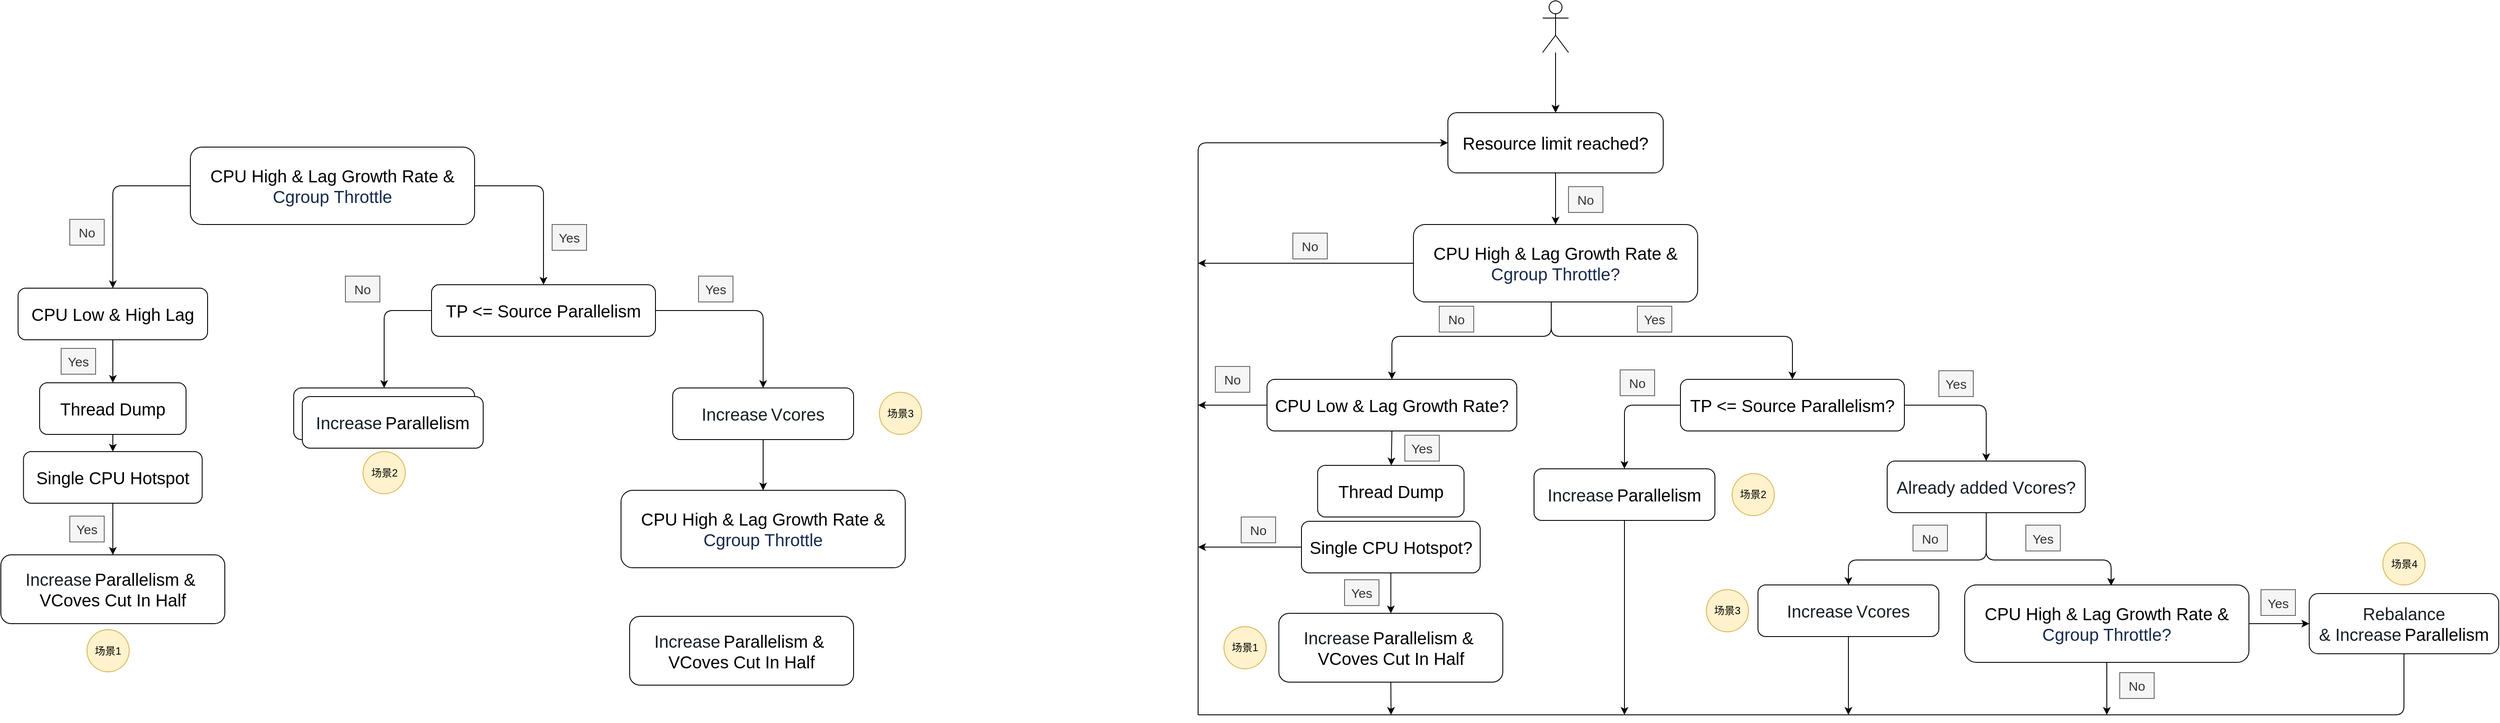 <mxfile version="14.1.1" type="github">
  <diagram id="yVQXykmnmnmi0eYwBmyi" name="第 1 页">
    <mxGraphModel dx="1678" dy="907" grid="1" gridSize="10" guides="1" tooltips="1" connect="1" arrows="1" fold="1" page="1" pageScale="1" pageWidth="1920" pageHeight="1200" math="0" shadow="0">
      <root>
        <mxCell id="0" />
        <mxCell id="1" parent="0" />
        <mxCell id="-mlGXoupMx55JG4DXBJS-1" value="&lt;font&gt;&lt;span style=&quot;font-size: 20px&quot;&gt;CPU High &amp;amp;&amp;nbsp;&lt;/span&gt;&lt;span style=&quot;font-size: 20px&quot;&gt;Lag Growth Rate&amp;nbsp;&lt;/span&gt;&lt;span style=&quot;font-size: 20px&quot;&gt;&amp;amp;&lt;/span&gt;&lt;br&gt;&lt;span style=&quot;color: rgb(23 , 43 , 77) ; background-color: rgb(255 , 255 , 255)&quot;&gt;&lt;font style=&quot;font-size: 20px&quot;&gt;Cgroup Throttle&lt;/font&gt;&lt;/span&gt;&lt;br&gt;&lt;/font&gt;" style="rounded=1;whiteSpace=wrap;html=1;" vertex="1" parent="1">
          <mxGeometry x="260" y="280" width="330" height="90" as="geometry" />
        </mxCell>
        <mxCell id="-mlGXoupMx55JG4DXBJS-2" value="&lt;font style=&quot;font-size: 20px&quot;&gt;TP &amp;lt;= Source&amp;nbsp;Parallelism&lt;/font&gt;" style="rounded=1;whiteSpace=wrap;html=1;" vertex="1" parent="1">
          <mxGeometry x="540" y="440" width="260" height="60" as="geometry" />
        </mxCell>
        <mxCell id="-mlGXoupMx55JG4DXBJS-3" value="" style="edgeStyle=segmentEdgeStyle;endArrow=classic;html=1;exitX=1;exitY=0.5;exitDx=0;exitDy=0;entryX=0.5;entryY=0;entryDx=0;entryDy=0;" edge="1" parent="1" source="-mlGXoupMx55JG4DXBJS-1" target="-mlGXoupMx55JG4DXBJS-2">
          <mxGeometry width="50" height="50" relative="1" as="geometry">
            <mxPoint x="610" y="624" as="sourcePoint" />
            <mxPoint x="660" y="574" as="targetPoint" />
          </mxGeometry>
        </mxCell>
        <mxCell id="-mlGXoupMx55JG4DXBJS-4" value="&lt;font style=&quot;font-size: 15px&quot;&gt;Yes&lt;/font&gt;" style="text;html=1;strokeColor=#666666;fillColor=#f5f5f5;align=center;verticalAlign=middle;whiteSpace=wrap;rounded=0;fontColor=#333333;" vertex="1" parent="1">
          <mxGeometry x="680" y="370" width="40" height="30" as="geometry" />
        </mxCell>
        <mxCell id="-mlGXoupMx55JG4DXBJS-6" value="&lt;span style=&quot;color: rgb(24 , 32 , 38) ; background-color: rgb(255 , 255 , 255)&quot;&gt;&lt;font style=&quot;font-size: 20px&quot;&gt;Increase&lt;/font&gt;&lt;font style=&quot;font-size: 14px&quot;&gt;&amp;nbsp;&lt;/font&gt;&lt;font style=&quot;font-size: 20px&quot;&gt;Vcores&lt;/font&gt;&lt;/span&gt;" style="rounded=1;whiteSpace=wrap;html=1;" vertex="1" parent="1">
          <mxGeometry x="820" y="560" width="210" height="60" as="geometry" />
        </mxCell>
        <mxCell id="-mlGXoupMx55JG4DXBJS-7" value="" style="edgeStyle=segmentEdgeStyle;endArrow=classic;html=1;exitX=1;exitY=0.5;exitDx=0;exitDy=0;" edge="1" parent="1" source="-mlGXoupMx55JG4DXBJS-2" target="-mlGXoupMx55JG4DXBJS-6">
          <mxGeometry width="50" height="50" relative="1" as="geometry">
            <mxPoint x="860" y="380" as="sourcePoint" />
            <mxPoint x="960" y="490" as="targetPoint" />
          </mxGeometry>
        </mxCell>
        <mxCell id="-mlGXoupMx55JG4DXBJS-8" value="&lt;font style=&quot;font-size: 15px&quot;&gt;Yes&lt;/font&gt;" style="text;html=1;strokeColor=#666666;fillColor=#f5f5f5;align=center;verticalAlign=middle;whiteSpace=wrap;rounded=0;fontColor=#333333;" vertex="1" parent="1">
          <mxGeometry x="850" y="430" width="40" height="30" as="geometry" />
        </mxCell>
        <mxCell id="-mlGXoupMx55JG4DXBJS-10" value="&lt;font style=&quot;font-size: 20px&quot;&gt;CPU Low &amp;amp; High Lag&lt;/font&gt;" style="rounded=1;whiteSpace=wrap;html=1;" vertex="1" parent="1">
          <mxGeometry x="60" y="444" width="220" height="60" as="geometry" />
        </mxCell>
        <mxCell id="-mlGXoupMx55JG4DXBJS-11" value="" style="edgeStyle=segmentEdgeStyle;endArrow=classic;html=1;exitX=0;exitY=0.5;exitDx=0;exitDy=0;" edge="1" parent="1" source="-mlGXoupMx55JG4DXBJS-1" target="-mlGXoupMx55JG4DXBJS-10">
          <mxGeometry width="50" height="50" relative="1" as="geometry">
            <mxPoint x="490" y="344" as="sourcePoint" />
            <mxPoint x="590" y="454" as="targetPoint" />
          </mxGeometry>
        </mxCell>
        <mxCell id="-mlGXoupMx55JG4DXBJS-12" value="&lt;font style=&quot;font-size: 15px&quot;&gt;No&lt;/font&gt;" style="text;html=1;strokeColor=#666666;fillColor=#f5f5f5;align=center;verticalAlign=middle;whiteSpace=wrap;rounded=0;fontColor=#333333;" vertex="1" parent="1">
          <mxGeometry x="120" y="364" width="40" height="30" as="geometry" />
        </mxCell>
        <mxCell id="-mlGXoupMx55JG4DXBJS-13" value="&lt;span style=&quot;font-size: 20px&quot;&gt;Thread Dump&lt;/span&gt;" style="rounded=1;whiteSpace=wrap;html=1;" vertex="1" parent="1">
          <mxGeometry x="85" y="554" width="170" height="60" as="geometry" />
        </mxCell>
        <mxCell id="-mlGXoupMx55JG4DXBJS-14" value="" style="endArrow=classic;html=1;" edge="1" parent="1" source="-mlGXoupMx55JG4DXBJS-10" target="-mlGXoupMx55JG4DXBJS-13">
          <mxGeometry width="50" height="50" relative="1" as="geometry">
            <mxPoint x="110" y="714" as="sourcePoint" />
            <mxPoint x="160" y="664" as="targetPoint" />
          </mxGeometry>
        </mxCell>
        <mxCell id="-mlGXoupMx55JG4DXBJS-15" value="&lt;div&gt;&lt;span style=&quot;font-size: 20px&quot;&gt;Single CPU Hotspot&lt;/span&gt;&lt;/div&gt;" style="rounded=1;whiteSpace=wrap;html=1;" vertex="1" parent="1">
          <mxGeometry x="66.25" y="634" width="207.5" height="60" as="geometry" />
        </mxCell>
        <mxCell id="-mlGXoupMx55JG4DXBJS-16" value="" style="endArrow=classic;html=1;exitX=0.5;exitY=1;exitDx=0;exitDy=0;" edge="1" parent="1" source="-mlGXoupMx55JG4DXBJS-13" target="-mlGXoupMx55JG4DXBJS-15">
          <mxGeometry width="50" height="50" relative="1" as="geometry">
            <mxPoint x="220" y="624" as="sourcePoint" />
            <mxPoint x="220" y="674" as="targetPoint" />
          </mxGeometry>
        </mxCell>
        <mxCell id="-mlGXoupMx55JG4DXBJS-18" value="&lt;span style=&quot;color: rgb(24 , 32 , 38) ; background-color: rgb(255 , 255 , 255)&quot;&gt;&lt;font style=&quot;font-size: 20px&quot;&gt;Increase&lt;/font&gt;&lt;/span&gt;&lt;span style=&quot;color: rgb(24 , 32 , 38) ; font-size: 14px ; background-color: rgb(255 , 255 , 255)&quot;&gt;&amp;nbsp;&lt;/span&gt;&lt;span style=&quot;font-size: 20px&quot;&gt;Parallelism &amp;amp;&amp;nbsp;&lt;br&gt;&lt;/span&gt;&lt;font style=&quot;font-size: 20px&quot;&gt;VCoves&amp;nbsp;&lt;/font&gt;&lt;span style=&quot;font-size: 20px&quot;&gt;&lt;font style=&quot;font-size: 20px&quot;&gt;Cut In Half&lt;/font&gt;&lt;br&gt;&lt;/span&gt;" style="rounded=1;whiteSpace=wrap;html=1;" vertex="1" parent="1">
          <mxGeometry x="40" y="754" width="260" height="80" as="geometry" />
        </mxCell>
        <mxCell id="-mlGXoupMx55JG4DXBJS-19" value="" style="endArrow=classic;html=1;exitX=0.5;exitY=1;exitDx=0;exitDy=0;" edge="1" parent="1" source="-mlGXoupMx55JG4DXBJS-15" target="-mlGXoupMx55JG4DXBJS-18">
          <mxGeometry width="50" height="50" relative="1" as="geometry">
            <mxPoint x="340" y="664" as="sourcePoint" />
            <mxPoint x="340" y="714" as="targetPoint" />
          </mxGeometry>
        </mxCell>
        <mxCell id="-mlGXoupMx55JG4DXBJS-20" value="&lt;font style=&quot;font-size: 15px&quot;&gt;Yes&lt;/font&gt;" style="text;html=1;strokeColor=#666666;fillColor=#f5f5f5;align=center;verticalAlign=middle;whiteSpace=wrap;rounded=0;fontColor=#333333;" vertex="1" parent="1">
          <mxGeometry x="120" y="709" width="40" height="30" as="geometry" />
        </mxCell>
        <mxCell id="-mlGXoupMx55JG4DXBJS-21" value="&lt;font style=&quot;font-size: 15px&quot;&gt;Yes&lt;/font&gt;" style="text;html=1;strokeColor=#666666;fillColor=#f5f5f5;align=center;verticalAlign=middle;whiteSpace=wrap;rounded=0;fontColor=#333333;" vertex="1" parent="1">
          <mxGeometry x="110" y="514" width="40" height="30" as="geometry" />
        </mxCell>
        <mxCell id="-mlGXoupMx55JG4DXBJS-23" value="" style="endArrow=classic;html=1;entryX=0.5;entryY=0;entryDx=0;entryDy=0;" edge="1" parent="1">
          <mxGeometry width="50" height="50" relative="1" as="geometry">
            <mxPoint x="1845" y="170" as="sourcePoint" />
            <mxPoint x="1845" y="240" as="targetPoint" />
          </mxGeometry>
        </mxCell>
        <mxCell id="-mlGXoupMx55JG4DXBJS-25" value="" style="edgeStyle=orthogonalEdgeStyle;rounded=0;orthogonalLoop=1;jettySize=auto;html=1;" edge="1" parent="1">
          <mxGeometry relative="1" as="geometry">
            <mxPoint x="1845" y="180" as="sourcePoint" />
            <mxPoint x="1845" y="240" as="targetPoint" />
          </mxGeometry>
        </mxCell>
        <mxCell id="-mlGXoupMx55JG4DXBJS-24" value="" style="shape=umlActor;verticalLabelPosition=bottom;verticalAlign=top;html=1;outlineConnect=0;" vertex="1" parent="1">
          <mxGeometry x="1830" y="110" width="30" height="60" as="geometry" />
        </mxCell>
        <mxCell id="-mlGXoupMx55JG4DXBJS-26" value="&lt;span style=&quot;color: rgb(24 , 32 , 38) ; background-color: rgb(255 , 255 , 255)&quot;&gt;&lt;font style=&quot;font-size: 20px&quot;&gt;Increase&lt;/font&gt;&lt;font style=&quot;font-size: 14px&quot;&gt;&amp;nbsp;&lt;/font&gt;&lt;/span&gt;&lt;span style=&quot;font-size: 20px&quot;&gt;Parallelism&lt;/span&gt;" style="rounded=1;whiteSpace=wrap;html=1;" vertex="1" parent="1">
          <mxGeometry x="380" y="560" width="210" height="60" as="geometry" />
        </mxCell>
        <mxCell id="-mlGXoupMx55JG4DXBJS-27" value="" style="edgeStyle=segmentEdgeStyle;endArrow=classic;html=1;exitX=0;exitY=0.5;exitDx=0;exitDy=0;" edge="1" parent="1" source="-mlGXoupMx55JG4DXBJS-2" target="-mlGXoupMx55JG4DXBJS-26">
          <mxGeometry width="50" height="50" relative="1" as="geometry">
            <mxPoint x="680" y="670" as="sourcePoint" />
            <mxPoint x="730" y="620" as="targetPoint" />
          </mxGeometry>
        </mxCell>
        <mxCell id="-mlGXoupMx55JG4DXBJS-28" value="&lt;font style=&quot;font-size: 15px&quot;&gt;No&lt;/font&gt;" style="text;html=1;strokeColor=#666666;fillColor=#f5f5f5;align=center;verticalAlign=middle;whiteSpace=wrap;rounded=0;fontColor=#333333;" vertex="1" parent="1">
          <mxGeometry x="440" y="430" width="40" height="30" as="geometry" />
        </mxCell>
        <mxCell id="-mlGXoupMx55JG4DXBJS-30" value="" style="endArrow=classic;html=1;exitX=0.5;exitY=1;exitDx=0;exitDy=0;entryX=0.5;entryY=0;entryDx=0;entryDy=0;" edge="1" parent="1" source="-mlGXoupMx55JG4DXBJS-6" target="-mlGXoupMx55JG4DXBJS-40">
          <mxGeometry width="50" height="50" relative="1" as="geometry">
            <mxPoint x="1100" y="650" as="sourcePoint" />
            <mxPoint x="925.0" y="679" as="targetPoint" />
          </mxGeometry>
        </mxCell>
        <mxCell id="-mlGXoupMx55JG4DXBJS-31" value="&lt;font color=&quot;#182026&quot;&gt;&lt;span style=&quot;font-size: 20px ; background-color: rgb(255 , 255 , 255)&quot;&gt;Rebalance &amp;amp;&amp;nbsp;&lt;/span&gt;&lt;/font&gt;&lt;span style=&quot;color: rgb(24 , 32 , 38) ; background-color: rgb(255 , 255 , 255)&quot;&gt;&lt;font style=&quot;font-size: 20px&quot;&gt;Increase&lt;/font&gt;&lt;font style=&quot;font-size: 14px&quot;&gt;&amp;nbsp;&lt;/font&gt;&lt;/span&gt;&lt;span style=&quot;font-size: 20px&quot;&gt;Parallelism&lt;/span&gt;" style="rounded=1;whiteSpace=wrap;html=1;" vertex="1" parent="1">
          <mxGeometry x="2720" y="799" width="220" height="70" as="geometry" />
        </mxCell>
        <mxCell id="-mlGXoupMx55JG4DXBJS-33" value="" style="endArrow=classic;html=1;entryX=0;entryY=0.5;entryDx=0;entryDy=0;exitX=1;exitY=0.5;exitDx=0;exitDy=0;" edge="1" parent="1" source="-mlGXoupMx55JG4DXBJS-57" target="-mlGXoupMx55JG4DXBJS-31">
          <mxGeometry width="50" height="50" relative="1" as="geometry">
            <mxPoint x="2440" y="870" as="sourcePoint" />
            <mxPoint x="2020" y="910" as="targetPoint" />
          </mxGeometry>
        </mxCell>
        <mxCell id="-mlGXoupMx55JG4DXBJS-34" value="&lt;font style=&quot;font-size: 15px&quot;&gt;Yes&lt;/font&gt;" style="text;html=1;strokeColor=#666666;fillColor=#f5f5f5;align=center;verticalAlign=middle;whiteSpace=wrap;rounded=0;fontColor=#333333;" vertex="1" parent="1">
          <mxGeometry x="2664" y="794.5" width="40" height="30" as="geometry" />
        </mxCell>
        <mxCell id="-mlGXoupMx55JG4DXBJS-35" value="场景1" style="ellipse;whiteSpace=wrap;html=1;aspect=fixed;fillColor=#fff2cc;strokeColor=#d6b656;" vertex="1" parent="1">
          <mxGeometry x="140" y="841" width="49" height="49" as="geometry" />
        </mxCell>
        <mxCell id="-mlGXoupMx55JG4DXBJS-36" value="场景2" style="ellipse;whiteSpace=wrap;html=1;aspect=fixed;fillColor=#fff2cc;strokeColor=#d6b656;" vertex="1" parent="1">
          <mxGeometry x="460.5" y="634" width="49" height="49" as="geometry" />
        </mxCell>
        <mxCell id="-mlGXoupMx55JG4DXBJS-37" value="场景3" style="ellipse;whiteSpace=wrap;html=1;aspect=fixed;fillColor=#fff2cc;strokeColor=#d6b656;" vertex="1" parent="1">
          <mxGeometry x="1060" y="565" width="49" height="49" as="geometry" />
        </mxCell>
        <mxCell id="-mlGXoupMx55JG4DXBJS-38" value="场景4" style="ellipse;whiteSpace=wrap;html=1;aspect=fixed;fillColor=#fff2cc;strokeColor=#d6b656;" vertex="1" parent="1">
          <mxGeometry x="2805.5" y="740" width="49" height="49" as="geometry" />
        </mxCell>
        <mxCell id="-mlGXoupMx55JG4DXBJS-40" value="&lt;font&gt;&lt;span style=&quot;font-size: 20px&quot;&gt;CPU High &amp;amp;&amp;nbsp;&lt;/span&gt;&lt;span style=&quot;font-size: 20px&quot;&gt;Lag Growth Rate&amp;nbsp;&lt;/span&gt;&lt;span style=&quot;font-size: 20px&quot;&gt;&amp;amp;&lt;/span&gt;&lt;br&gt;&lt;span style=&quot;color: rgb(23 , 43 , 77) ; background-color: rgb(255 , 255 , 255)&quot;&gt;&lt;font style=&quot;font-size: 20px&quot;&gt;Cgroup Throttle&lt;/font&gt;&lt;/span&gt;&lt;br&gt;&lt;/font&gt;" style="rounded=1;whiteSpace=wrap;html=1;" vertex="1" parent="1">
          <mxGeometry x="760" y="679" width="330" height="90" as="geometry" />
        </mxCell>
        <mxCell id="-mlGXoupMx55JG4DXBJS-42" value="&lt;font&gt;&lt;div&gt;&lt;span style=&quot;font-size: 20px&quot;&gt;Resource limit reached?&lt;/span&gt;&lt;/div&gt;&lt;/font&gt;" style="rounded=1;whiteSpace=wrap;html=1;" vertex="1" parent="1">
          <mxGeometry x="1720" y="240" width="250" height="70" as="geometry" />
        </mxCell>
        <mxCell id="-mlGXoupMx55JG4DXBJS-43" value="&lt;font&gt;&lt;span style=&quot;font-size: 20px&quot;&gt;CPU High &amp;amp;&amp;nbsp;&lt;/span&gt;&lt;span style=&quot;font-size: 20px&quot;&gt;Lag Growth Rate&amp;nbsp;&lt;/span&gt;&lt;span style=&quot;font-size: 20px&quot;&gt;&amp;amp;&lt;/span&gt;&lt;br&gt;&lt;span style=&quot;color: rgb(23 , 43 , 77) ; background-color: rgb(255 , 255 , 255)&quot;&gt;&lt;font style=&quot;font-size: 20px&quot;&gt;Cgroup Throttle?&lt;/font&gt;&lt;/span&gt;&lt;br&gt;&lt;/font&gt;" style="rounded=1;whiteSpace=wrap;html=1;" vertex="1" parent="1">
          <mxGeometry x="1680" y="370" width="330" height="90" as="geometry" />
        </mxCell>
        <mxCell id="-mlGXoupMx55JG4DXBJS-44" value="" style="endArrow=classic;html=1;exitX=0.5;exitY=1;exitDx=0;exitDy=0;entryX=0.5;entryY=0;entryDx=0;entryDy=0;" edge="1" parent="1" source="-mlGXoupMx55JG4DXBJS-42" target="-mlGXoupMx55JG4DXBJS-43">
          <mxGeometry width="50" height="50" relative="1" as="geometry">
            <mxPoint x="1940" y="600" as="sourcePoint" />
            <mxPoint x="1990" y="550" as="targetPoint" />
          </mxGeometry>
        </mxCell>
        <mxCell id="-mlGXoupMx55JG4DXBJS-46" value="" style="edgeStyle=elbowEdgeStyle;elbow=vertical;endArrow=classic;html=1;entryX=0.5;entryY=0;entryDx=0;entryDy=0;" edge="1" parent="1" target="-mlGXoupMx55JG4DXBJS-48">
          <mxGeometry width="50" height="50" relative="1" as="geometry">
            <mxPoint x="1840" y="460" as="sourcePoint" />
            <mxPoint x="2010" y="540" as="targetPoint" />
            <Array as="points">
              <mxPoint x="1920" y="500" />
            </Array>
          </mxGeometry>
        </mxCell>
        <mxCell id="-mlGXoupMx55JG4DXBJS-47" value="" style="edgeStyle=elbowEdgeStyle;elbow=vertical;endArrow=classic;html=1;entryX=0.5;entryY=0;entryDx=0;entryDy=0;" edge="1" parent="1" target="-mlGXoupMx55JG4DXBJS-65">
          <mxGeometry width="50" height="50" relative="1" as="geometry">
            <mxPoint x="1840" y="460" as="sourcePoint" />
            <mxPoint x="1680" y="540" as="targetPoint" />
            <Array as="points">
              <mxPoint x="1760" y="500" />
            </Array>
          </mxGeometry>
        </mxCell>
        <mxCell id="-mlGXoupMx55JG4DXBJS-48" value="&lt;font style=&quot;font-size: 20px&quot;&gt;TP &amp;lt;= Source&amp;nbsp;Parallelism?&lt;/font&gt;" style="rounded=1;whiteSpace=wrap;html=1;" vertex="1" parent="1">
          <mxGeometry x="1990" y="550" width="260" height="60" as="geometry" />
        </mxCell>
        <mxCell id="-mlGXoupMx55JG4DXBJS-49" value="&lt;div&gt;&lt;font color=&quot;#182026&quot;&gt;&lt;span style=&quot;font-size: 20px&quot;&gt;Already added Vcores?&lt;/span&gt;&lt;/font&gt;&lt;/div&gt;" style="rounded=1;whiteSpace=wrap;html=1;" vertex="1" parent="1">
          <mxGeometry x="2230" y="645" width="230" height="60" as="geometry" />
        </mxCell>
        <mxCell id="-mlGXoupMx55JG4DXBJS-50" value="" style="edgeStyle=segmentEdgeStyle;endArrow=classic;html=1;exitX=1;exitY=0.5;exitDx=0;exitDy=0;entryX=0.5;entryY=0;entryDx=0;entryDy=0;" edge="1" parent="1" source="-mlGXoupMx55JG4DXBJS-48" target="-mlGXoupMx55JG4DXBJS-49">
          <mxGeometry width="50" height="50" relative="1" as="geometry">
            <mxPoint x="2330" y="570.0" as="sourcePoint" />
            <mxPoint x="2455" y="660" as="targetPoint" />
          </mxGeometry>
        </mxCell>
        <mxCell id="-mlGXoupMx55JG4DXBJS-51" value="" style="edgeStyle=elbowEdgeStyle;elbow=vertical;endArrow=classic;html=1;exitX=0.5;exitY=1;exitDx=0;exitDy=0;" edge="1" parent="1" source="-mlGXoupMx55JG4DXBJS-49">
          <mxGeometry width="50" height="50" relative="1" as="geometry">
            <mxPoint x="2310" y="729.0" as="sourcePoint" />
            <mxPoint x="2490" y="790" as="targetPoint" />
            <Array as="points">
              <mxPoint x="2420" y="760" />
            </Array>
          </mxGeometry>
        </mxCell>
        <mxCell id="-mlGXoupMx55JG4DXBJS-55" value="&lt;font style=&quot;font-size: 15px&quot;&gt;Yes&lt;/font&gt;" style="text;html=1;strokeColor=#666666;fillColor=#f5f5f5;align=center;verticalAlign=middle;whiteSpace=wrap;rounded=0;fontColor=#333333;" vertex="1" parent="1">
          <mxGeometry x="2290" y="540" width="40" height="30" as="geometry" />
        </mxCell>
        <mxCell id="-mlGXoupMx55JG4DXBJS-56" value="&lt;font style=&quot;font-size: 15px&quot;&gt;Yes&lt;/font&gt;" style="text;html=1;strokeColor=#666666;fillColor=#f5f5f5;align=center;verticalAlign=middle;whiteSpace=wrap;rounded=0;fontColor=#333333;" vertex="1" parent="1">
          <mxGeometry x="2391" y="719.5" width="40" height="30" as="geometry" />
        </mxCell>
        <mxCell id="-mlGXoupMx55JG4DXBJS-57" value="&lt;font&gt;&lt;span style=&quot;font-size: 20px&quot;&gt;CPU High &amp;amp;&amp;nbsp;&lt;/span&gt;&lt;span style=&quot;font-size: 20px&quot;&gt;Lag Growth Rate&amp;nbsp;&lt;/span&gt;&lt;span style=&quot;font-size: 20px&quot;&gt;&amp;amp;&lt;/span&gt;&lt;br&gt;&lt;span style=&quot;color: rgb(23 , 43 , 77) ; background-color: rgb(255 , 255 , 255)&quot;&gt;&lt;font style=&quot;font-size: 20px&quot;&gt;Cgroup Throttle?&lt;/font&gt;&lt;/span&gt;&lt;br&gt;&lt;/font&gt;" style="rounded=1;whiteSpace=wrap;html=1;" vertex="1" parent="1">
          <mxGeometry x="2320" y="789" width="330" height="90" as="geometry" />
        </mxCell>
        <mxCell id="-mlGXoupMx55JG4DXBJS-58" value="" style="edgeStyle=elbowEdgeStyle;elbow=vertical;endArrow=classic;html=1;entryX=0.5;entryY=0;entryDx=0;entryDy=0;" edge="1" parent="1" source="-mlGXoupMx55JG4DXBJS-49" target="-mlGXoupMx55JG4DXBJS-60">
          <mxGeometry width="50" height="50" relative="1" as="geometry">
            <mxPoint x="2110.0" y="719.5" as="sourcePoint" />
            <mxPoint x="2160" y="790" as="targetPoint" />
            <Array as="points">
              <mxPoint x="2345" y="760" />
            </Array>
          </mxGeometry>
        </mxCell>
        <mxCell id="-mlGXoupMx55JG4DXBJS-59" value="&lt;span style=&quot;color: rgb(24 , 32 , 38) ; background-color: rgb(255 , 255 , 255)&quot;&gt;&lt;font style=&quot;font-size: 20px&quot;&gt;Increase&lt;/font&gt;&lt;font style=&quot;font-size: 14px&quot;&gt;&amp;nbsp;&lt;/font&gt;&lt;/span&gt;&lt;span style=&quot;font-size: 20px&quot;&gt;Parallelism&lt;/span&gt;" style="rounded=1;whiteSpace=wrap;html=1;" vertex="1" parent="1">
          <mxGeometry x="390" y="570" width="210" height="60" as="geometry" />
        </mxCell>
        <mxCell id="-mlGXoupMx55JG4DXBJS-60" value="&lt;span style=&quot;color: rgb(24 , 32 , 38) ; background-color: rgb(255 , 255 , 255)&quot;&gt;&lt;font style=&quot;font-size: 20px&quot;&gt;Increase&lt;/font&gt;&lt;font style=&quot;font-size: 14px&quot;&gt;&amp;nbsp;&lt;/font&gt;&lt;font style=&quot;font-size: 20px&quot;&gt;Vcores&lt;/font&gt;&lt;/span&gt;" style="rounded=1;whiteSpace=wrap;html=1;" vertex="1" parent="1">
          <mxGeometry x="2080" y="789" width="210" height="60" as="geometry" />
        </mxCell>
        <mxCell id="-mlGXoupMx55JG4DXBJS-62" value="&lt;font style=&quot;font-size: 15px&quot;&gt;No&lt;/font&gt;" style="text;html=1;strokeColor=#666666;fillColor=#f5f5f5;align=center;verticalAlign=middle;whiteSpace=wrap;rounded=0;fontColor=#333333;" vertex="1" parent="1">
          <mxGeometry x="2260" y="719.5" width="40" height="30" as="geometry" />
        </mxCell>
        <mxCell id="-mlGXoupMx55JG4DXBJS-64" value="场景3" style="ellipse;whiteSpace=wrap;html=1;aspect=fixed;fillColor=#fff2cc;strokeColor=#d6b656;" vertex="1" parent="1">
          <mxGeometry x="2020" y="794.5" width="49" height="49" as="geometry" />
        </mxCell>
        <mxCell id="-mlGXoupMx55JG4DXBJS-65" value="&lt;font style=&quot;font-size: 20px&quot;&gt;CPU Low &amp;amp;&amp;nbsp;&lt;/font&gt;&lt;span style=&quot;font-size: 20px&quot;&gt;Lag Growth Rate?&lt;/span&gt;" style="rounded=1;whiteSpace=wrap;html=1;" vertex="1" parent="1">
          <mxGeometry x="1510" y="550" width="290" height="60" as="geometry" />
        </mxCell>
        <mxCell id="-mlGXoupMx55JG4DXBJS-70" value="" style="group" vertex="1" connectable="0" parent="1">
          <mxGeometry x="1550" y="650" width="207.5" height="125" as="geometry" />
        </mxCell>
        <mxCell id="-mlGXoupMx55JG4DXBJS-68" value="&lt;span style=&quot;font-size: 20px&quot;&gt;Thread Dump&lt;/span&gt;" style="rounded=1;whiteSpace=wrap;html=1;" vertex="1" parent="-mlGXoupMx55JG4DXBJS-70">
          <mxGeometry x="18.75" width="170" height="60" as="geometry" />
        </mxCell>
        <mxCell id="-mlGXoupMx55JG4DXBJS-69" value="&lt;div&gt;&lt;span style=&quot;font-size: 20px&quot;&gt;Single CPU Hotspot?&lt;/span&gt;&lt;/div&gt;" style="rounded=1;whiteSpace=wrap;html=1;" vertex="1" parent="-mlGXoupMx55JG4DXBJS-70">
          <mxGeometry y="65" width="207.5" height="60" as="geometry" />
        </mxCell>
        <mxCell id="-mlGXoupMx55JG4DXBJS-71" value="" style="endArrow=classic;html=1;exitX=0.5;exitY=1;exitDx=0;exitDy=0;" edge="1" parent="1" source="-mlGXoupMx55JG4DXBJS-65" target="-mlGXoupMx55JG4DXBJS-68">
          <mxGeometry width="50" height="50" relative="1" as="geometry">
            <mxPoint x="1170" y="932" as="sourcePoint" />
            <mxPoint x="1170" y="982" as="targetPoint" />
          </mxGeometry>
        </mxCell>
        <mxCell id="-mlGXoupMx55JG4DXBJS-72" value="&lt;span style=&quot;color: rgb(24 , 32 , 38) ; background-color: rgb(255 , 255 , 255)&quot;&gt;&lt;font style=&quot;font-size: 20px&quot;&gt;Increase&lt;/font&gt;&lt;/span&gt;&lt;span style=&quot;color: rgb(24 , 32 , 38) ; font-size: 14px ; background-color: rgb(255 , 255 , 255)&quot;&gt;&amp;nbsp;&lt;/span&gt;&lt;span style=&quot;font-size: 20px&quot;&gt;Parallelism &amp;amp;&amp;nbsp;&lt;br&gt;&lt;/span&gt;&lt;font style=&quot;font-size: 20px&quot;&gt;VCoves&amp;nbsp;&lt;/font&gt;&lt;span style=&quot;font-size: 20px&quot;&gt;&lt;font style=&quot;font-size: 20px&quot;&gt;Cut In Half&lt;/font&gt;&lt;br&gt;&lt;/span&gt;" style="rounded=1;whiteSpace=wrap;html=1;" vertex="1" parent="1">
          <mxGeometry x="770" y="825.5" width="260" height="80" as="geometry" />
        </mxCell>
        <mxCell id="-mlGXoupMx55JG4DXBJS-74" value="" style="endArrow=classic;html=1;exitX=0.5;exitY=1;exitDx=0;exitDy=0;entryX=0.5;entryY=0;entryDx=0;entryDy=0;" edge="1" parent="1" source="-mlGXoupMx55JG4DXBJS-69" target="-mlGXoupMx55JG4DXBJS-76">
          <mxGeometry width="50" height="50" relative="1" as="geometry">
            <mxPoint x="1500" y="789" as="sourcePoint" />
            <mxPoint x="1654" y="820" as="targetPoint" />
          </mxGeometry>
        </mxCell>
        <mxCell id="-mlGXoupMx55JG4DXBJS-75" value="&lt;font style=&quot;font-size: 15px&quot;&gt;Yes&lt;/font&gt;" style="text;html=1;strokeColor=#666666;fillColor=#f5f5f5;align=center;verticalAlign=middle;whiteSpace=wrap;rounded=0;fontColor=#333333;" vertex="1" parent="1">
          <mxGeometry x="1600" y="783" width="40" height="30" as="geometry" />
        </mxCell>
        <mxCell id="-mlGXoupMx55JG4DXBJS-76" value="&lt;span style=&quot;color: rgb(24 , 32 , 38) ; background-color: rgb(255 , 255 , 255)&quot;&gt;&lt;font style=&quot;font-size: 20px&quot;&gt;Increase&lt;/font&gt;&lt;/span&gt;&lt;span style=&quot;color: rgb(24 , 32 , 38) ; font-size: 14px ; background-color: rgb(255 , 255 , 255)&quot;&gt;&amp;nbsp;&lt;/span&gt;&lt;span style=&quot;font-size: 20px&quot;&gt;Parallelism &amp;amp;&amp;nbsp;&lt;br&gt;&lt;/span&gt;&lt;font style=&quot;font-size: 20px&quot;&gt;VCoves&amp;nbsp;&lt;/font&gt;&lt;span style=&quot;font-size: 20px&quot;&gt;&lt;font style=&quot;font-size: 20px&quot;&gt;Cut In Half&lt;/font&gt;&lt;br&gt;&lt;/span&gt;" style="rounded=1;whiteSpace=wrap;html=1;" vertex="1" parent="1">
          <mxGeometry x="1523.75" y="822" width="260" height="80" as="geometry" />
        </mxCell>
        <mxCell id="-mlGXoupMx55JG4DXBJS-77" value="&lt;span style=&quot;color: rgb(24 , 32 , 38) ; background-color: rgb(255 , 255 , 255)&quot;&gt;&lt;font style=&quot;font-size: 20px&quot;&gt;Increase&lt;/font&gt;&lt;font style=&quot;font-size: 14px&quot;&gt;&amp;nbsp;&lt;/font&gt;&lt;/span&gt;&lt;span style=&quot;font-size: 20px&quot;&gt;Parallelism&lt;/span&gt;" style="rounded=1;whiteSpace=wrap;html=1;" vertex="1" parent="1">
          <mxGeometry x="1820" y="654" width="210" height="60" as="geometry" />
        </mxCell>
        <mxCell id="-mlGXoupMx55JG4DXBJS-78" value="场景1" style="ellipse;whiteSpace=wrap;html=1;aspect=fixed;fillColor=#fff2cc;strokeColor=#d6b656;" vertex="1" parent="1">
          <mxGeometry x="1460" y="837.5" width="49" height="49" as="geometry" />
        </mxCell>
        <mxCell id="-mlGXoupMx55JG4DXBJS-79" value="" style="edgeStyle=segmentEdgeStyle;endArrow=classic;html=1;exitX=0;exitY=0.5;exitDx=0;exitDy=0;" edge="1" parent="1" source="-mlGXoupMx55JG4DXBJS-48" target="-mlGXoupMx55JG4DXBJS-77">
          <mxGeometry width="50" height="50" relative="1" as="geometry">
            <mxPoint x="1920" y="564" as="sourcePoint" />
            <mxPoint x="1865" y="654" as="targetPoint" />
          </mxGeometry>
        </mxCell>
        <mxCell id="-mlGXoupMx55JG4DXBJS-80" value="场景2" style="ellipse;whiteSpace=wrap;html=1;aspect=fixed;fillColor=#fff2cc;strokeColor=#d6b656;" vertex="1" parent="1">
          <mxGeometry x="2050" y="659.5" width="49" height="49" as="geometry" />
        </mxCell>
        <mxCell id="-mlGXoupMx55JG4DXBJS-81" value="&lt;font style=&quot;font-size: 15px&quot;&gt;No&lt;/font&gt;" style="text;html=1;strokeColor=#666666;fillColor=#f5f5f5;align=center;verticalAlign=middle;whiteSpace=wrap;rounded=0;fontColor=#333333;" vertex="1" parent="1">
          <mxGeometry x="1920" y="539" width="40" height="30" as="geometry" />
        </mxCell>
        <mxCell id="-mlGXoupMx55JG4DXBJS-82" value="&lt;font style=&quot;font-size: 15px&quot;&gt;Yes&lt;/font&gt;" style="text;html=1;strokeColor=#666666;fillColor=#f5f5f5;align=center;verticalAlign=middle;whiteSpace=wrap;rounded=0;fontColor=#333333;" vertex="1" parent="1">
          <mxGeometry x="1670" y="615" width="40" height="30" as="geometry" />
        </mxCell>
        <mxCell id="-mlGXoupMx55JG4DXBJS-84" value="" style="endArrow=classic;html=1;exitX=0.5;exitY=1;exitDx=0;exitDy=0;" edge="1" parent="1" source="-mlGXoupMx55JG4DXBJS-77">
          <mxGeometry width="50" height="50" relative="1" as="geometry">
            <mxPoint x="1925" y="714" as="sourcePoint" />
            <mxPoint x="1925" y="940" as="targetPoint" />
          </mxGeometry>
        </mxCell>
        <mxCell id="-mlGXoupMx55JG4DXBJS-85" value="" style="endArrow=classic;html=1;exitX=0.5;exitY=1;exitDx=0;exitDy=0;" edge="1" parent="1" source="-mlGXoupMx55JG4DXBJS-60">
          <mxGeometry width="50" height="50" relative="1" as="geometry">
            <mxPoint x="2220" y="970" as="sourcePoint" />
            <mxPoint x="2185" y="940" as="targetPoint" />
          </mxGeometry>
        </mxCell>
        <mxCell id="-mlGXoupMx55JG4DXBJS-86" value="" style="edgeStyle=segmentEdgeStyle;endArrow=none;html=1;endFill=0;exitX=0.5;exitY=1;exitDx=0;exitDy=0;" edge="1" parent="1" source="-mlGXoupMx55JG4DXBJS-31">
          <mxGeometry width="50" height="50" relative="1" as="geometry">
            <mxPoint x="2840" y="940" as="sourcePoint" />
            <mxPoint x="1430" y="940" as="targetPoint" />
            <Array as="points">
              <mxPoint x="2830" y="940" />
            </Array>
          </mxGeometry>
        </mxCell>
        <mxCell id="-mlGXoupMx55JG4DXBJS-87" value="&lt;font style=&quot;font-size: 15px&quot;&gt;No&lt;/font&gt;" style="text;html=1;strokeColor=#666666;fillColor=#f5f5f5;align=center;verticalAlign=middle;whiteSpace=wrap;rounded=0;fontColor=#333333;" vertex="1" parent="1">
          <mxGeometry x="2500" y="891" width="40" height="30" as="geometry" />
        </mxCell>
        <mxCell id="-mlGXoupMx55JG4DXBJS-91" value="" style="edgeStyle=segmentEdgeStyle;endArrow=classic;html=1;entryX=0;entryY=0.5;entryDx=0;entryDy=0;" edge="1" parent="1" target="-mlGXoupMx55JG4DXBJS-42">
          <mxGeometry width="50" height="50" relative="1" as="geometry">
            <mxPoint x="1430" y="940" as="sourcePoint" />
            <mxPoint x="1560" y="380" as="targetPoint" />
            <Array as="points">
              <mxPoint x="1430" y="275" />
            </Array>
          </mxGeometry>
        </mxCell>
        <mxCell id="-mlGXoupMx55JG4DXBJS-92" value="" style="endArrow=classic;html=1;exitX=0.5;exitY=1;exitDx=0;exitDy=0;" edge="1" parent="1" source="-mlGXoupMx55JG4DXBJS-76">
          <mxGeometry width="50" height="50" relative="1" as="geometry">
            <mxPoint x="1660" y="1020" as="sourcePoint" />
            <mxPoint x="1654" y="940" as="targetPoint" />
          </mxGeometry>
        </mxCell>
        <mxCell id="-mlGXoupMx55JG4DXBJS-93" value="" style="endArrow=classic;html=1;exitX=0;exitY=0.5;exitDx=0;exitDy=0;" edge="1" parent="1" source="-mlGXoupMx55JG4DXBJS-69">
          <mxGeometry width="50" height="50" relative="1" as="geometry">
            <mxPoint x="1663.75" y="912" as="sourcePoint" />
            <mxPoint x="1430" y="745" as="targetPoint" />
          </mxGeometry>
        </mxCell>
        <mxCell id="-mlGXoupMx55JG4DXBJS-94" value="&lt;font style=&quot;font-size: 15px&quot;&gt;No&lt;/font&gt;" style="text;html=1;strokeColor=#666666;fillColor=#f5f5f5;align=center;verticalAlign=middle;whiteSpace=wrap;rounded=0;fontColor=#333333;" vertex="1" parent="1">
          <mxGeometry x="1480" y="710" width="40" height="30" as="geometry" />
        </mxCell>
        <mxCell id="-mlGXoupMx55JG4DXBJS-95" value="" style="endArrow=classic;html=1;exitX=0;exitY=0.5;exitDx=0;exitDy=0;" edge="1" parent="1" source="-mlGXoupMx55JG4DXBJS-65">
          <mxGeometry width="50" height="50" relative="1" as="geometry">
            <mxPoint x="1560" y="755" as="sourcePoint" />
            <mxPoint x="1430" y="580" as="targetPoint" />
          </mxGeometry>
        </mxCell>
        <mxCell id="-mlGXoupMx55JG4DXBJS-96" value="&lt;font style=&quot;font-size: 15px&quot;&gt;No&lt;/font&gt;" style="text;html=1;strokeColor=#666666;fillColor=#f5f5f5;align=center;verticalAlign=middle;whiteSpace=wrap;rounded=0;fontColor=#333333;" vertex="1" parent="1">
          <mxGeometry x="1450" y="535" width="40" height="30" as="geometry" />
        </mxCell>
        <mxCell id="-mlGXoupMx55JG4DXBJS-97" value="" style="endArrow=classic;html=1;exitX=0;exitY=0.5;exitDx=0;exitDy=0;" edge="1" parent="1" source="-mlGXoupMx55JG4DXBJS-43">
          <mxGeometry width="50" height="50" relative="1" as="geometry">
            <mxPoint x="1560" y="755" as="sourcePoint" />
            <mxPoint x="1430" y="415" as="targetPoint" />
          </mxGeometry>
        </mxCell>
        <mxCell id="-mlGXoupMx55JG4DXBJS-98" value="&lt;font style=&quot;font-size: 15px&quot;&gt;No&lt;/font&gt;" style="text;html=1;strokeColor=#666666;fillColor=#f5f5f5;align=center;verticalAlign=middle;whiteSpace=wrap;rounded=0;fontColor=#333333;" vertex="1" parent="1">
          <mxGeometry x="1540" y="380" width="40" height="30" as="geometry" />
        </mxCell>
        <mxCell id="-mlGXoupMx55JG4DXBJS-99" value="" style="endArrow=classic;html=1;exitX=0.5;exitY=1;exitDx=0;exitDy=0;" edge="1" parent="1" source="-mlGXoupMx55JG4DXBJS-57">
          <mxGeometry width="50" height="50" relative="1" as="geometry">
            <mxPoint x="2510" y="1010" as="sourcePoint" />
            <mxPoint x="2485" y="940" as="targetPoint" />
          </mxGeometry>
        </mxCell>
        <mxCell id="-mlGXoupMx55JG4DXBJS-100" value="&lt;font style=&quot;font-size: 15px&quot;&gt;Yes&lt;/font&gt;" style="text;html=1;strokeColor=#666666;fillColor=#f5f5f5;align=center;verticalAlign=middle;whiteSpace=wrap;rounded=0;fontColor=#333333;" vertex="1" parent="1">
          <mxGeometry x="1940" y="465" width="40" height="30" as="geometry" />
        </mxCell>
        <mxCell id="-mlGXoupMx55JG4DXBJS-101" value="&lt;font style=&quot;font-size: 15px&quot;&gt;No&lt;/font&gt;" style="text;html=1;strokeColor=#666666;fillColor=#f5f5f5;align=center;verticalAlign=middle;whiteSpace=wrap;rounded=0;fontColor=#333333;" vertex="1" parent="1">
          <mxGeometry x="1710" y="465" width="40" height="30" as="geometry" />
        </mxCell>
        <mxCell id="-mlGXoupMx55JG4DXBJS-102" value="&lt;font style=&quot;font-size: 15px&quot;&gt;No&lt;/font&gt;" style="text;html=1;strokeColor=#666666;fillColor=#f5f5f5;align=center;verticalAlign=middle;whiteSpace=wrap;rounded=0;fontColor=#333333;" vertex="1" parent="1">
          <mxGeometry x="1860" y="326" width="40" height="30" as="geometry" />
        </mxCell>
      </root>
    </mxGraphModel>
  </diagram>
</mxfile>
